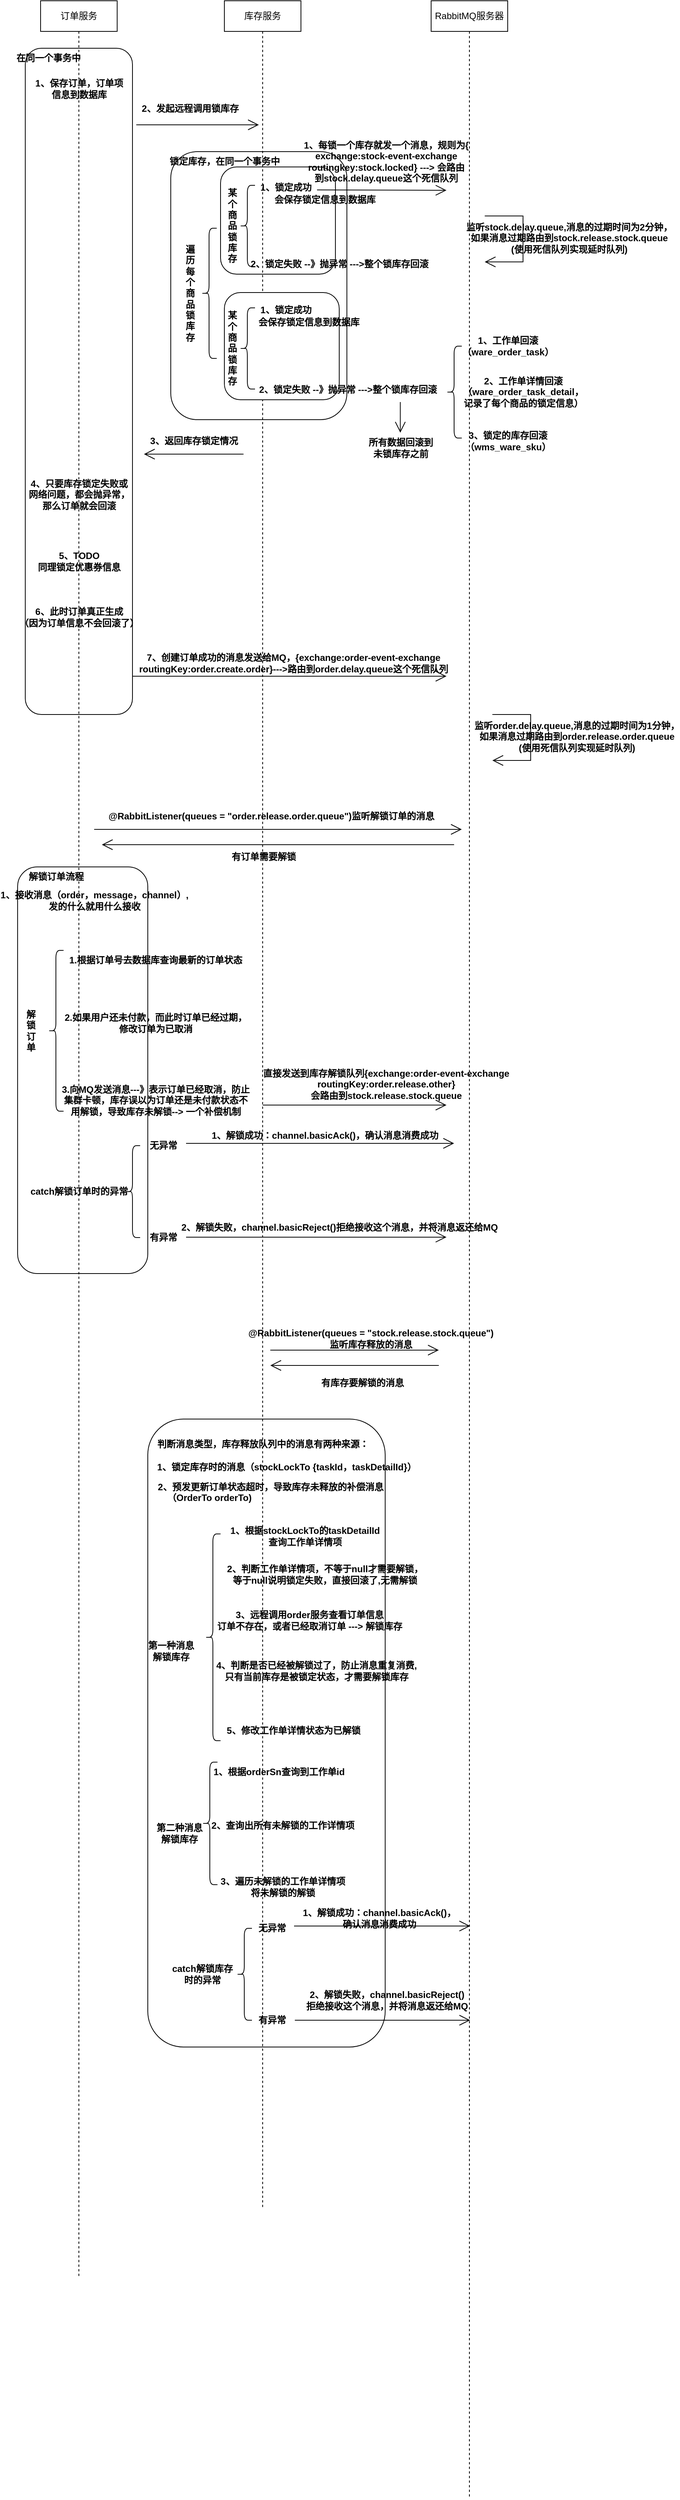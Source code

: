 <mxfile version="21.2.9" type="github">
  <diagram name="第 1 页" id="IzP1_a8ajI2uSlRTaGuz">
    <mxGraphModel dx="1137" dy="605" grid="1" gridSize="10" guides="1" tooltips="1" connect="1" arrows="1" fold="1" page="1" pageScale="1" pageWidth="827" pageHeight="1169" math="0" shadow="0">
      <root>
        <mxCell id="0" />
        <mxCell id="1" parent="0" />
        <mxCell id="Q5eoUhEOwIlLoj9b1k-v-94" value="" style="rounded=1;whiteSpace=wrap;html=1;" vertex="1" parent="1">
          <mxGeometry x="940" y="1890" width="310" height="820" as="geometry" />
        </mxCell>
        <mxCell id="Q5eoUhEOwIlLoj9b1k-v-68" value="" style="rounded=1;whiteSpace=wrap;html=1;" vertex="1" parent="1">
          <mxGeometry x="770" y="1169" width="170" height="531" as="geometry" />
        </mxCell>
        <mxCell id="Q5eoUhEOwIlLoj9b1k-v-37" value="" style="rounded=1;whiteSpace=wrap;html=1;" vertex="1" parent="1">
          <mxGeometry x="780" y="100" width="140" height="870" as="geometry" />
        </mxCell>
        <mxCell id="Q5eoUhEOwIlLoj9b1k-v-23" value="" style="rounded=1;whiteSpace=wrap;html=1;" vertex="1" parent="1">
          <mxGeometry x="970" y="235" width="230" height="350" as="geometry" />
        </mxCell>
        <mxCell id="Q5eoUhEOwIlLoj9b1k-v-10" value="" style="rounded=1;whiteSpace=wrap;html=1;" vertex="1" parent="1">
          <mxGeometry x="1035" y="255" width="150" height="140" as="geometry" />
        </mxCell>
        <mxCell id="Q5eoUhEOwIlLoj9b1k-v-1" value="RabbitMQ服务器" style="shape=umlLifeline;perimeter=lifelinePerimeter;whiteSpace=wrap;html=1;container=1;dropTarget=0;collapsible=0;recursiveResize=0;outlineConnect=0;portConstraint=eastwest;newEdgeStyle={&quot;edgeStyle&quot;:&quot;elbowEdgeStyle&quot;,&quot;elbow&quot;:&quot;vertical&quot;,&quot;curved&quot;:0,&quot;rounded&quot;:0};" vertex="1" parent="1">
          <mxGeometry x="1310" y="38" width="100" height="3262" as="geometry" />
        </mxCell>
        <mxCell id="Q5eoUhEOwIlLoj9b1k-v-2" value="库存服务" style="shape=umlLifeline;perimeter=lifelinePerimeter;whiteSpace=wrap;html=1;container=1;dropTarget=0;collapsible=0;recursiveResize=0;outlineConnect=0;portConstraint=eastwest;newEdgeStyle={&quot;edgeStyle&quot;:&quot;elbowEdgeStyle&quot;,&quot;elbow&quot;:&quot;vertical&quot;,&quot;curved&quot;:0,&quot;rounded&quot;:0};" vertex="1" parent="1">
          <mxGeometry x="1040" y="38" width="100" height="2882" as="geometry" />
        </mxCell>
        <mxCell id="Q5eoUhEOwIlLoj9b1k-v-3" value="订单服务" style="shape=umlLifeline;perimeter=lifelinePerimeter;whiteSpace=wrap;html=1;container=1;dropTarget=0;collapsible=0;recursiveResize=0;outlineConnect=0;portConstraint=eastwest;newEdgeStyle={&quot;edgeStyle&quot;:&quot;elbowEdgeStyle&quot;,&quot;elbow&quot;:&quot;vertical&quot;,&quot;curved&quot;:0,&quot;rounded&quot;:0};" vertex="1" parent="1">
          <mxGeometry x="800" y="38" width="100" height="2972" as="geometry" />
        </mxCell>
        <mxCell id="Q5eoUhEOwIlLoj9b1k-v-7" value="" style="endArrow=open;endFill=1;endSize=12;html=1;rounded=0;" edge="1" parent="1">
          <mxGeometry width="160" relative="1" as="geometry">
            <mxPoint x="1161" y="285" as="sourcePoint" />
            <mxPoint x="1330" y="285.5" as="targetPoint" />
          </mxGeometry>
        </mxCell>
        <mxCell id="Q5eoUhEOwIlLoj9b1k-v-9" value="1、每锁一个库存就发一个消息，规则为{&lt;br&gt;exchange:stock-event-exchange&lt;br&gt;&lt;span style=&quot;background-color: initial;&quot;&gt;routingkey:stock.locked&lt;/span&gt;} ---&amp;gt; 会路由&lt;br&gt;到stock.delay.queue这个死信队列" style="text;align=center;fontStyle=1;verticalAlign=middle;spacingLeft=3;spacingRight=3;strokeColor=none;rotatable=0;points=[[0,0.5],[1,0.5]];portConstraint=eastwest;html=1;" vertex="1" parent="1">
          <mxGeometry x="1211" y="221" width="80" height="54" as="geometry" />
        </mxCell>
        <mxCell id="Q5eoUhEOwIlLoj9b1k-v-14" value="某&lt;br&gt;个&lt;br&gt;商&lt;br&gt;品&lt;br&gt;锁&lt;br&gt;库&lt;br&gt;存" style="text;align=center;fontStyle=1;verticalAlign=middle;spacingLeft=3;spacingRight=3;strokeColor=none;rotatable=0;points=[[0,0.5],[1,0.5]];portConstraint=eastwest;html=1;" vertex="1" parent="1">
          <mxGeometry x="1010" y="319" width="80" height="26" as="geometry" />
        </mxCell>
        <mxCell id="Q5eoUhEOwIlLoj9b1k-v-15" value="" style="shape=curlyBracket;whiteSpace=wrap;html=1;rounded=1;labelPosition=left;verticalLabelPosition=middle;align=right;verticalAlign=middle;size=0.5;" vertex="1" parent="1">
          <mxGeometry x="1060" y="279" width="20" height="106" as="geometry" />
        </mxCell>
        <mxCell id="Q5eoUhEOwIlLoj9b1k-v-16" value="1、锁定成功" style="text;align=center;fontStyle=1;verticalAlign=middle;spacingLeft=3;spacingRight=3;strokeColor=none;rotatable=0;points=[[0,0.5],[1,0.5]];portConstraint=eastwest;html=1;" vertex="1" parent="1">
          <mxGeometry x="1080" y="269" width="80" height="26" as="geometry" />
        </mxCell>
        <mxCell id="Q5eoUhEOwIlLoj9b1k-v-17" value="2、锁定失败 --》抛异常 ---&amp;gt;整个锁库存回滚" style="text;align=center;fontStyle=1;verticalAlign=middle;spacingLeft=3;spacingRight=3;strokeColor=none;rotatable=0;points=[[0,0.5],[1,0.5]];portConstraint=eastwest;html=1;" vertex="1" parent="1">
          <mxGeometry x="1150" y="369" width="80" height="26" as="geometry" />
        </mxCell>
        <mxCell id="Q5eoUhEOwIlLoj9b1k-v-18" value="" style="rounded=1;whiteSpace=wrap;html=1;" vertex="1" parent="1">
          <mxGeometry x="1040" y="419" width="150" height="140" as="geometry" />
        </mxCell>
        <mxCell id="Q5eoUhEOwIlLoj9b1k-v-19" value="某&lt;br&gt;个&lt;br&gt;商&lt;br&gt;品&lt;br&gt;锁&lt;br&gt;库&lt;br&gt;存" style="text;align=center;fontStyle=1;verticalAlign=middle;spacingLeft=3;spacingRight=3;strokeColor=none;rotatable=0;points=[[0,0.5],[1,0.5]];portConstraint=eastwest;html=1;" vertex="1" parent="1">
          <mxGeometry x="1010" y="479" width="80" height="26" as="geometry" />
        </mxCell>
        <mxCell id="Q5eoUhEOwIlLoj9b1k-v-20" value="" style="shape=curlyBracket;whiteSpace=wrap;html=1;rounded=1;labelPosition=left;verticalLabelPosition=middle;align=right;verticalAlign=middle;size=0.5;" vertex="1" parent="1">
          <mxGeometry x="1060" y="439" width="20" height="106" as="geometry" />
        </mxCell>
        <mxCell id="Q5eoUhEOwIlLoj9b1k-v-21" value="1、锁定成功" style="text;align=center;fontStyle=1;verticalAlign=middle;spacingLeft=3;spacingRight=3;strokeColor=none;rotatable=0;points=[[0,0.5],[1,0.5]];portConstraint=eastwest;html=1;" vertex="1" parent="1">
          <mxGeometry x="1080" y="429" width="80" height="26" as="geometry" />
        </mxCell>
        <mxCell id="Q5eoUhEOwIlLoj9b1k-v-24" value="" style="shape=curlyBracket;whiteSpace=wrap;html=1;rounded=1;labelPosition=left;verticalLabelPosition=middle;align=right;verticalAlign=middle;" vertex="1" parent="1">
          <mxGeometry x="1010" y="335" width="20" height="170" as="geometry" />
        </mxCell>
        <mxCell id="Q5eoUhEOwIlLoj9b1k-v-25" value="遍&lt;br&gt;历&lt;br&gt;每&lt;br&gt;个&lt;br&gt;商&lt;br&gt;品&lt;br&gt;锁&lt;br&gt;库&lt;br&gt;存" style="text;align=center;fontStyle=1;verticalAlign=middle;spacingLeft=3;spacingRight=3;strokeColor=none;rotatable=0;points=[[0,0.5],[1,0.5]];portConstraint=eastwest;html=1;" vertex="1" parent="1">
          <mxGeometry x="955" y="407" width="80" height="26" as="geometry" />
        </mxCell>
        <mxCell id="Q5eoUhEOwIlLoj9b1k-v-26" value="2、锁定失败 --》抛异常 ---&amp;gt;整个锁库存回滚" style="text;align=center;fontStyle=1;verticalAlign=middle;spacingLeft=3;spacingRight=3;strokeColor=none;rotatable=0;points=[[0,0.5],[1,0.5]];portConstraint=eastwest;html=1;" vertex="1" parent="1">
          <mxGeometry x="1161" y="533" width="80" height="26" as="geometry" />
        </mxCell>
        <mxCell id="Q5eoUhEOwIlLoj9b1k-v-27" value="会保存锁定信息到数据库" style="text;align=center;fontStyle=1;verticalAlign=middle;spacingLeft=3;spacingRight=3;strokeColor=none;rotatable=0;points=[[0,0.5],[1,0.5]];portConstraint=eastwest;html=1;" vertex="1" parent="1">
          <mxGeometry x="1131" y="285" width="80" height="26" as="geometry" />
        </mxCell>
        <mxCell id="Q5eoUhEOwIlLoj9b1k-v-29" value="会保存锁定信息到数据库" style="text;align=center;fontStyle=1;verticalAlign=middle;spacingLeft=3;spacingRight=3;strokeColor=none;rotatable=0;points=[[0,0.5],[1,0.5]];portConstraint=eastwest;html=1;" vertex="1" parent="1">
          <mxGeometry x="1110" y="445" width="80" height="26" as="geometry" />
        </mxCell>
        <mxCell id="Q5eoUhEOwIlLoj9b1k-v-34" value="3、返回库存锁定情况" style="text;align=center;fontStyle=1;verticalAlign=middle;spacingLeft=3;spacingRight=3;strokeColor=none;rotatable=0;points=[[0,0.5],[1,0.5]];portConstraint=eastwest;html=1;" vertex="1" parent="1">
          <mxGeometry x="960" y="600" width="80" height="26" as="geometry" />
        </mxCell>
        <mxCell id="Q5eoUhEOwIlLoj9b1k-v-35" value="" style="endArrow=open;endFill=1;endSize=12;html=1;rounded=0;" edge="1" parent="1">
          <mxGeometry width="160" relative="1" as="geometry">
            <mxPoint x="1065" y="630" as="sourcePoint" />
            <mxPoint x="935" y="630" as="targetPoint" />
          </mxGeometry>
        </mxCell>
        <mxCell id="Q5eoUhEOwIlLoj9b1k-v-36" value="" style="endArrow=open;endFill=1;endSize=12;html=1;rounded=0;" edge="1" parent="1">
          <mxGeometry width="160" relative="1" as="geometry">
            <mxPoint x="925" y="200" as="sourcePoint" />
            <mxPoint x="1085" y="200" as="targetPoint" />
          </mxGeometry>
        </mxCell>
        <mxCell id="Q5eoUhEOwIlLoj9b1k-v-39" value="在同一个事务中" style="text;align=center;fontStyle=1;verticalAlign=middle;spacingLeft=3;spacingRight=3;strokeColor=none;rotatable=0;points=[[0,0.5],[1,0.5]];portConstraint=eastwest;html=1;" vertex="1" parent="1">
          <mxGeometry x="770" y="100" width="80" height="26" as="geometry" />
        </mxCell>
        <mxCell id="Q5eoUhEOwIlLoj9b1k-v-40" value="1、保存订单，订单项&lt;br&gt;信息到数据库" style="text;align=center;fontStyle=1;verticalAlign=middle;spacingLeft=3;spacingRight=3;strokeColor=none;rotatable=0;points=[[0,0.5],[1,0.5]];portConstraint=eastwest;html=1;" vertex="1" parent="1">
          <mxGeometry x="810" y="140" width="80" height="26" as="geometry" />
        </mxCell>
        <mxCell id="Q5eoUhEOwIlLoj9b1k-v-41" value="2、发起远程调用锁库存" style="text;align=center;fontStyle=1;verticalAlign=middle;spacingLeft=3;spacingRight=3;strokeColor=none;rotatable=0;points=[[0,0.5],[1,0.5]];portConstraint=eastwest;html=1;" vertex="1" parent="1">
          <mxGeometry x="955" y="166" width="80" height="26" as="geometry" />
        </mxCell>
        <mxCell id="Q5eoUhEOwIlLoj9b1k-v-42" value="锁定库存，在同一个事务中" style="text;align=center;fontStyle=1;verticalAlign=middle;spacingLeft=3;spacingRight=3;strokeColor=none;rotatable=0;points=[[0,0.5],[1,0.5]];portConstraint=eastwest;html=1;" vertex="1" parent="1">
          <mxGeometry x="1000" y="235" width="80" height="26" as="geometry" />
        </mxCell>
        <mxCell id="Q5eoUhEOwIlLoj9b1k-v-43" value="4、只要库存锁定失败或&lt;br&gt;网络问题，都会抛异常，&lt;br&gt;那么订单就会回滚" style="text;align=center;fontStyle=1;verticalAlign=middle;spacingLeft=3;spacingRight=3;strokeColor=none;rotatable=0;points=[[0,0.5],[1,0.5]];portConstraint=eastwest;html=1;" vertex="1" parent="1">
          <mxGeometry x="810" y="670" width="80" height="26" as="geometry" />
        </mxCell>
        <mxCell id="Q5eoUhEOwIlLoj9b1k-v-44" value="5、TODO &lt;br&gt;同理锁定优惠券信息" style="text;align=center;fontStyle=1;verticalAlign=middle;spacingLeft=3;spacingRight=3;strokeColor=none;rotatable=0;points=[[0,0.5],[1,0.5]];portConstraint=eastwest;html=1;" vertex="1" parent="1">
          <mxGeometry x="810" y="760" width="80" height="20" as="geometry" />
        </mxCell>
        <mxCell id="Q5eoUhEOwIlLoj9b1k-v-45" value="" style="shape=curlyBracket;whiteSpace=wrap;html=1;rounded=1;labelPosition=left;verticalLabelPosition=middle;align=right;verticalAlign=middle;" vertex="1" parent="1">
          <mxGeometry x="1330" y="489" width="20" height="120" as="geometry" />
        </mxCell>
        <mxCell id="Q5eoUhEOwIlLoj9b1k-v-46" value="1、工作单回滚&lt;br&gt;（ware_order_task）" style="text;align=center;fontStyle=1;verticalAlign=middle;spacingLeft=3;spacingRight=3;strokeColor=none;rotatable=0;points=[[0,0.5],[1,0.5]];portConstraint=eastwest;html=1;" vertex="1" parent="1">
          <mxGeometry x="1370" y="476" width="80" height="26" as="geometry" />
        </mxCell>
        <mxCell id="Q5eoUhEOwIlLoj9b1k-v-47" value="2、工作单详情回滚&lt;br&gt;（ware_order_task_detail，&lt;br&gt;记录了每个商品的锁定信息）" style="text;align=center;fontStyle=1;verticalAlign=middle;spacingLeft=3;spacingRight=3;strokeColor=none;rotatable=0;points=[[0,0.5],[1,0.5]];portConstraint=eastwest;html=1;" vertex="1" parent="1">
          <mxGeometry x="1390" y="536" width="80" height="26" as="geometry" />
        </mxCell>
        <mxCell id="Q5eoUhEOwIlLoj9b1k-v-48" value="3、锁定的库存回滚&lt;br&gt;（wms_ware_sku）" style="text;align=center;fontStyle=1;verticalAlign=middle;spacingLeft=3;spacingRight=3;strokeColor=none;rotatable=0;points=[[0,0.5],[1,0.5]];portConstraint=eastwest;html=1;" vertex="1" parent="1">
          <mxGeometry x="1370" y="600" width="80" height="26" as="geometry" />
        </mxCell>
        <mxCell id="Q5eoUhEOwIlLoj9b1k-v-49" value="" style="endArrow=open;endFill=1;endSize=12;html=1;rounded=0;" edge="1" parent="1">
          <mxGeometry width="160" relative="1" as="geometry">
            <mxPoint x="1269.75" y="562" as="sourcePoint" />
            <mxPoint x="1269.75" y="602" as="targetPoint" />
            <Array as="points">
              <mxPoint x="1269.75" y="582" />
            </Array>
          </mxGeometry>
        </mxCell>
        <mxCell id="Q5eoUhEOwIlLoj9b1k-v-50" value="所有数据回滚到&lt;br&gt;未锁库存之前" style="text;align=center;fontStyle=1;verticalAlign=middle;spacingLeft=3;spacingRight=3;strokeColor=none;rotatable=0;points=[[0,0.5],[1,0.5]];portConstraint=eastwest;html=1;" vertex="1" parent="1">
          <mxGeometry x="1230" y="609" width="80" height="26" as="geometry" />
        </mxCell>
        <mxCell id="Q5eoUhEOwIlLoj9b1k-v-51" value="6、此时订单真正生成&lt;br&gt;（因为订单信息不会回滚了）" style="text;align=center;fontStyle=1;verticalAlign=middle;spacingLeft=3;spacingRight=3;strokeColor=none;rotatable=0;points=[[0,0.5],[1,0.5]];portConstraint=eastwest;html=1;" vertex="1" parent="1">
          <mxGeometry x="810" y="830" width="80" height="26" as="geometry" />
        </mxCell>
        <mxCell id="Q5eoUhEOwIlLoj9b1k-v-52" value="" style="endArrow=open;endFill=1;endSize=12;html=1;rounded=0;" edge="1" parent="1">
          <mxGeometry width="160" relative="1" as="geometry">
            <mxPoint x="920" y="920" as="sourcePoint" />
            <mxPoint x="1330" y="920" as="targetPoint" />
          </mxGeometry>
        </mxCell>
        <mxCell id="Q5eoUhEOwIlLoj9b1k-v-53" value="7、创建订单成功的消息发送给MQ，{exchange:order-event-exchange&lt;br&gt;&lt;span style=&quot;background-color: initial;&quot;&gt;routingKey:order.create.order&lt;/span&gt;}---&amp;gt;路由到order.delay.queue这个死信队列" style="text;align=center;fontStyle=1;verticalAlign=middle;spacingLeft=3;spacingRight=3;strokeColor=none;rotatable=0;points=[[0,0.5],[1,0.5]];portConstraint=eastwest;html=1;" vertex="1" parent="1">
          <mxGeometry x="1090" y="890" width="80" height="26" as="geometry" />
        </mxCell>
        <mxCell id="Q5eoUhEOwIlLoj9b1k-v-54" value="" style="endArrow=open;endFill=1;endSize=12;html=1;rounded=0;" edge="1" parent="1">
          <mxGeometry width="160" relative="1" as="geometry">
            <mxPoint x="1380" y="319" as="sourcePoint" />
            <mxPoint x="1380" y="379" as="targetPoint" />
            <Array as="points">
              <mxPoint x="1430" y="319" />
              <mxPoint x="1430" y="379" />
            </Array>
          </mxGeometry>
        </mxCell>
        <mxCell id="Q5eoUhEOwIlLoj9b1k-v-56" value="监听stock.delay.queue,消息的过期时间为2分钟，&lt;br&gt;如果消息过期路由到stock.release.stock.queue&lt;br&gt;(使用死信队列实现延时队列)" style="text;align=center;fontStyle=1;verticalAlign=middle;spacingLeft=3;spacingRight=3;strokeColor=none;rotatable=0;points=[[0,0.5],[1,0.5]];portConstraint=eastwest;html=1;" vertex="1" parent="1">
          <mxGeometry x="1450" y="335" width="80" height="26" as="geometry" />
        </mxCell>
        <mxCell id="Q5eoUhEOwIlLoj9b1k-v-57" value="" style="endArrow=open;endFill=1;endSize=12;html=1;rounded=0;" edge="1" parent="1">
          <mxGeometry width="160" relative="1" as="geometry">
            <mxPoint x="1390" y="970" as="sourcePoint" />
            <mxPoint x="1390" y="1030" as="targetPoint" />
            <Array as="points">
              <mxPoint x="1440" y="970" />
              <mxPoint x="1440" y="1030" />
            </Array>
          </mxGeometry>
        </mxCell>
        <mxCell id="Q5eoUhEOwIlLoj9b1k-v-58" value="监听order.delay.queue,消息的过期时间为1分钟，&lt;br&gt;如果消息过期路由到order.release.order.queue&lt;br&gt;(使用死信队列实现延时队列)" style="text;align=center;fontStyle=1;verticalAlign=middle;spacingLeft=3;spacingRight=3;strokeColor=none;rotatable=0;points=[[0,0.5],[1,0.5]];portConstraint=eastwest;html=1;" vertex="1" parent="1">
          <mxGeometry x="1460" y="986" width="80" height="26" as="geometry" />
        </mxCell>
        <mxCell id="Q5eoUhEOwIlLoj9b1k-v-60" value="" style="endArrow=open;endFill=1;endSize=12;html=1;rounded=0;" edge="1" parent="1">
          <mxGeometry width="160" relative="1" as="geometry">
            <mxPoint x="1100" y="1800" as="sourcePoint" />
            <mxPoint x="1320" y="1800" as="targetPoint" />
          </mxGeometry>
        </mxCell>
        <mxCell id="Q5eoUhEOwIlLoj9b1k-v-61" value="@RabbitListener(queues = &quot;stock.release.stock.queue&quot;)&lt;br&gt;监听库存释放的消息" style="text;align=center;fontStyle=1;verticalAlign=middle;spacingLeft=3;spacingRight=3;strokeColor=none;rotatable=0;points=[[0,0.5],[1,0.5]];portConstraint=eastwest;html=1;" vertex="1" parent="1">
          <mxGeometry x="1191" y="1770" width="79" height="30" as="geometry" />
        </mxCell>
        <mxCell id="Q5eoUhEOwIlLoj9b1k-v-64" value="" style="endArrow=open;endFill=1;endSize=12;html=1;rounded=0;" edge="1" parent="1">
          <mxGeometry width="160" relative="1" as="geometry">
            <mxPoint x="870" y="1120" as="sourcePoint" />
            <mxPoint x="1350" y="1120" as="targetPoint" />
          </mxGeometry>
        </mxCell>
        <mxCell id="Q5eoUhEOwIlLoj9b1k-v-65" value="@RabbitListener(queues = &quot;order.release.order.queue&quot;)监听解锁订单的消息" style="text;align=center;fontStyle=1;verticalAlign=middle;spacingLeft=3;spacingRight=3;strokeColor=none;rotatable=0;points=[[0,0.5],[1,0.5]];portConstraint=eastwest;html=1;" vertex="1" parent="1">
          <mxGeometry x="1061" y="1090" width="80" height="26" as="geometry" />
        </mxCell>
        <mxCell id="Q5eoUhEOwIlLoj9b1k-v-66" value="" style="endArrow=open;endFill=1;endSize=12;html=1;rounded=0;" edge="1" parent="1">
          <mxGeometry width="160" relative="1" as="geometry">
            <mxPoint x="1340" y="1140" as="sourcePoint" />
            <mxPoint x="880" y="1140" as="targetPoint" />
          </mxGeometry>
        </mxCell>
        <mxCell id="Q5eoUhEOwIlLoj9b1k-v-67" value="有订单需要解锁" style="text;align=center;fontStyle=1;verticalAlign=middle;spacingLeft=3;spacingRight=3;strokeColor=none;rotatable=0;points=[[0,0.5],[1,0.5]];portConstraint=eastwest;html=1;" vertex="1" parent="1">
          <mxGeometry x="1051" y="1143" width="80" height="26" as="geometry" />
        </mxCell>
        <mxCell id="Q5eoUhEOwIlLoj9b1k-v-70" value="1、接收消息（order，message，channel&lt;span style=&quot;background-color: initial;&quot;&gt;）,&lt;br&gt;发的什么就用什么接收&lt;/span&gt;" style="text;align=center;fontStyle=1;verticalAlign=middle;spacingLeft=3;spacingRight=3;strokeColor=none;rotatable=0;points=[[0,0.5],[1,0.5]];portConstraint=eastwest;html=1;" vertex="1" parent="1">
          <mxGeometry x="830" y="1200" width="80" height="26" as="geometry" />
        </mxCell>
        <mxCell id="Q5eoUhEOwIlLoj9b1k-v-71" value="解&lt;br&gt;锁&lt;br&gt;订&lt;br&gt;单" style="text;align=center;fontStyle=1;verticalAlign=middle;spacingLeft=3;spacingRight=3;strokeColor=none;rotatable=0;points=[[0,0.5],[1,0.5]];portConstraint=eastwest;html=1;" vertex="1" parent="1">
          <mxGeometry x="747" y="1370" width="80" height="26" as="geometry" />
        </mxCell>
        <mxCell id="Q5eoUhEOwIlLoj9b1k-v-72" value="" style="shape=curlyBracket;whiteSpace=wrap;html=1;rounded=1;labelPosition=left;verticalLabelPosition=middle;align=right;verticalAlign=middle;" vertex="1" parent="1">
          <mxGeometry x="810" y="1278" width="20" height="210" as="geometry" />
        </mxCell>
        <mxCell id="Q5eoUhEOwIlLoj9b1k-v-74" value="2、解锁失败，channel.basicReject()拒绝接收这个消息，并将消息返还给MQ" style="text;align=center;fontStyle=1;verticalAlign=middle;spacingLeft=3;spacingRight=3;strokeColor=none;rotatable=0;points=[[0,0.5],[1,0.5]];portConstraint=eastwest;html=1;" vertex="1" parent="1">
          <mxGeometry x="1150" y="1627" width="80" height="26" as="geometry" />
        </mxCell>
        <mxCell id="Q5eoUhEOwIlLoj9b1k-v-75" value="1、解锁成功：channel.basicAck()，确认消息消费成功" style="text;align=center;fontStyle=1;verticalAlign=middle;spacingLeft=3;spacingRight=3;strokeColor=none;rotatable=0;points=[[0,0.5],[1,0.5]];portConstraint=eastwest;html=1;" vertex="1" parent="1">
          <mxGeometry x="1131" y="1507" width="80" height="26" as="geometry" />
        </mxCell>
        <mxCell id="Q5eoUhEOwIlLoj9b1k-v-78" value="解锁订单流程" style="text;align=center;fontStyle=1;verticalAlign=middle;spacingLeft=3;spacingRight=3;strokeColor=none;rotatable=0;points=[[0,0.5],[1,0.5]];portConstraint=eastwest;html=1;" vertex="1" parent="1">
          <mxGeometry x="780" y="1169" width="80" height="26" as="geometry" />
        </mxCell>
        <mxCell id="Q5eoUhEOwIlLoj9b1k-v-79" value="1.根据订单号去数据库查询最新的订单状态" style="text;align=center;fontStyle=1;verticalAlign=middle;spacingLeft=3;spacingRight=3;strokeColor=none;rotatable=0;points=[[0,0.5],[1,0.5]];portConstraint=eastwest;html=1;" vertex="1" parent="1">
          <mxGeometry x="910" y="1278" width="80" height="26" as="geometry" />
        </mxCell>
        <mxCell id="Q5eoUhEOwIlLoj9b1k-v-80" value="2.如果用户还未付款，而此时订单已经过期，&lt;br&gt;修改订单为已取消" style="text;align=center;fontStyle=1;verticalAlign=middle;spacingLeft=3;spacingRight=3;strokeColor=none;rotatable=0;points=[[0,0.5],[1,0.5]];portConstraint=eastwest;html=1;" vertex="1" parent="1">
          <mxGeometry x="910" y="1360" width="80" height="26" as="geometry" />
        </mxCell>
        <mxCell id="Q5eoUhEOwIlLoj9b1k-v-81" value="3.向MQ发送消息---》表示订单已经取消，防止&lt;br&gt;集群卡顿，库存误以为订单还是未付款状态不&lt;br&gt;用解锁，导致库存未解锁--&amp;gt; 一个补偿机制" style="text;align=center;fontStyle=1;verticalAlign=middle;spacingLeft=3;spacingRight=3;strokeColor=none;rotatable=0;points=[[0,0.5],[1,0.5]];portConstraint=eastwest;html=1;" vertex="1" parent="1">
          <mxGeometry x="910" y="1461" width="80" height="26" as="geometry" />
        </mxCell>
        <mxCell id="Q5eoUhEOwIlLoj9b1k-v-82" value="" style="endArrow=open;endFill=1;endSize=12;html=1;rounded=0;" edge="1" parent="1">
          <mxGeometry width="160" relative="1" as="geometry">
            <mxPoint x="1090" y="1480" as="sourcePoint" />
            <mxPoint x="1330" y="1480" as="targetPoint" />
          </mxGeometry>
        </mxCell>
        <mxCell id="Q5eoUhEOwIlLoj9b1k-v-83" value="直接发送到库存解锁队列{exchange:order-event-exchange&lt;br&gt;&lt;span style=&quot;background-color: initial;&quot;&gt;routingKey:order.release.other&lt;/span&gt;}&lt;br&gt;会路由到stock.release.stock.queue" style="text;align=center;fontStyle=1;verticalAlign=middle;spacingLeft=3;spacingRight=3;strokeColor=none;rotatable=0;points=[[0,0.5],[1,0.5]];portConstraint=eastwest;html=1;" vertex="1" parent="1">
          <mxGeometry x="1211" y="1440" width="80" height="26" as="geometry" />
        </mxCell>
        <mxCell id="Q5eoUhEOwIlLoj9b1k-v-85" value="catch解锁订单时的异常" style="text;align=center;fontStyle=1;verticalAlign=middle;spacingLeft=3;spacingRight=3;strokeColor=none;rotatable=0;points=[[0,0.5],[1,0.5]];portConstraint=eastwest;html=1;" vertex="1" parent="1">
          <mxGeometry x="810" y="1580" width="80" height="26" as="geometry" />
        </mxCell>
        <mxCell id="Q5eoUhEOwIlLoj9b1k-v-86" value="" style="shape=curlyBracket;whiteSpace=wrap;html=1;rounded=1;labelPosition=left;verticalLabelPosition=middle;align=right;verticalAlign=middle;" vertex="1" parent="1">
          <mxGeometry x="910" y="1533" width="20" height="120" as="geometry" />
        </mxCell>
        <mxCell id="Q5eoUhEOwIlLoj9b1k-v-87" value="无异常" style="text;align=center;fontStyle=1;verticalAlign=middle;spacingLeft=3;spacingRight=3;strokeColor=none;rotatable=0;points=[[0,0.5],[1,0.5]];portConstraint=eastwest;html=1;" vertex="1" parent="1">
          <mxGeometry x="920" y="1520" width="80" height="26" as="geometry" />
        </mxCell>
        <mxCell id="Q5eoUhEOwIlLoj9b1k-v-88" value="" style="endArrow=open;endFill=1;endSize=12;html=1;rounded=0;" edge="1" parent="1">
          <mxGeometry width="160" relative="1" as="geometry">
            <mxPoint x="990" y="1530" as="sourcePoint" />
            <mxPoint x="1340" y="1530" as="targetPoint" />
          </mxGeometry>
        </mxCell>
        <mxCell id="Q5eoUhEOwIlLoj9b1k-v-89" value="有异常" style="text;align=center;fontStyle=1;verticalAlign=middle;spacingLeft=3;spacingRight=3;strokeColor=none;rotatable=0;points=[[0,0.5],[1,0.5]];portConstraint=eastwest;html=1;" vertex="1" parent="1">
          <mxGeometry x="920" y="1640" width="80" height="26" as="geometry" />
        </mxCell>
        <mxCell id="Q5eoUhEOwIlLoj9b1k-v-90" value="" style="endArrow=open;endFill=1;endSize=12;html=1;rounded=0;" edge="1" parent="1">
          <mxGeometry width="160" relative="1" as="geometry">
            <mxPoint x="990" y="1652.47" as="sourcePoint" />
            <mxPoint x="1330" y="1652.47" as="targetPoint" />
          </mxGeometry>
        </mxCell>
        <mxCell id="Q5eoUhEOwIlLoj9b1k-v-91" value="" style="endArrow=open;endFill=1;endSize=12;html=1;rounded=0;" edge="1" parent="1">
          <mxGeometry width="160" relative="1" as="geometry">
            <mxPoint x="1320" y="1820" as="sourcePoint" />
            <mxPoint x="1100" y="1820" as="targetPoint" />
          </mxGeometry>
        </mxCell>
        <mxCell id="Q5eoUhEOwIlLoj9b1k-v-93" value="有库存要解锁的消息" style="text;align=center;fontStyle=1;verticalAlign=middle;spacingLeft=3;spacingRight=3;strokeColor=none;rotatable=0;points=[[0,0.5],[1,0.5]];portConstraint=eastwest;html=1;" vertex="1" parent="1">
          <mxGeometry x="1180" y="1830" width="80" height="26" as="geometry" />
        </mxCell>
        <mxCell id="Q5eoUhEOwIlLoj9b1k-v-96" value="判断消息类型，库存释放队列中的消息有两种来源：" style="text;align=center;fontStyle=1;verticalAlign=middle;spacingLeft=3;spacingRight=3;strokeColor=none;rotatable=0;points=[[0,0.5],[1,0.5]];portConstraint=eastwest;html=1;" vertex="1" parent="1">
          <mxGeometry x="1050" y="1910" width="80" height="26" as="geometry" />
        </mxCell>
        <mxCell id="Q5eoUhEOwIlLoj9b1k-v-97" value="1、锁定库存时的消息（stockLockTo {taskId，taskDetailId&lt;span style=&quot;background-color: initial;&quot;&gt;}&lt;/span&gt;&lt;span style=&quot;background-color: initial;&quot;&gt;）&lt;/span&gt;" style="text;align=center;fontStyle=1;verticalAlign=middle;spacingLeft=3;spacingRight=3;strokeColor=none;rotatable=0;points=[[0,0.5],[1,0.5]];portConstraint=eastwest;html=1;" vertex="1" parent="1">
          <mxGeometry x="1081" y="1940" width="80" height="26" as="geometry" />
        </mxCell>
        <mxCell id="Q5eoUhEOwIlLoj9b1k-v-98" value="2、预发更新订单状态超时，导致库存未释放的补偿消息" style="text;align=center;fontStyle=1;verticalAlign=middle;spacingLeft=3;spacingRight=3;strokeColor=none;rotatable=0;points=[[0,0.5],[1,0.5]];portConstraint=eastwest;html=1;" vertex="1" parent="1">
          <mxGeometry x="1060" y="1966" width="80" height="26" as="geometry" />
        </mxCell>
        <mxCell id="Q5eoUhEOwIlLoj9b1k-v-99" value="（OrderTo orderTo)" style="text;align=center;fontStyle=1;verticalAlign=middle;spacingLeft=3;spacingRight=3;strokeColor=none;rotatable=0;points=[[0,0.5],[1,0.5]];portConstraint=eastwest;html=1;" vertex="1" parent="1">
          <mxGeometry x="980" y="1980" width="80" height="26" as="geometry" />
        </mxCell>
        <mxCell id="Q5eoUhEOwIlLoj9b1k-v-100" style="edgeStyle=orthogonalEdgeStyle;rounded=0;orthogonalLoop=1;jettySize=auto;html=1;exitX=1;exitY=0.5;exitDx=0;exitDy=0;" edge="1" parent="1" source="Q5eoUhEOwIlLoj9b1k-v-99" target="Q5eoUhEOwIlLoj9b1k-v-99">
          <mxGeometry relative="1" as="geometry" />
        </mxCell>
        <mxCell id="Q5eoUhEOwIlLoj9b1k-v-101" value="第一种消息&lt;br&gt;解锁库存" style="text;align=center;fontStyle=1;verticalAlign=middle;spacingLeft=3;spacingRight=3;strokeColor=none;rotatable=0;points=[[0,0.5],[1,0.5]];portConstraint=eastwest;html=1;" vertex="1" parent="1">
          <mxGeometry x="930" y="2180" width="80" height="26" as="geometry" />
        </mxCell>
        <mxCell id="Q5eoUhEOwIlLoj9b1k-v-102" value="" style="shape=curlyBracket;whiteSpace=wrap;html=1;rounded=1;labelPosition=left;verticalLabelPosition=middle;align=right;verticalAlign=middle;" vertex="1" parent="1">
          <mxGeometry x="1015" y="2040" width="20" height="270" as="geometry" />
        </mxCell>
        <mxCell id="Q5eoUhEOwIlLoj9b1k-v-106" value="1、根据stockLockTo的taskDetailId&lt;br&gt;查询工作单详情项" style="text;align=center;fontStyle=1;verticalAlign=middle;spacingLeft=3;spacingRight=3;strokeColor=none;rotatable=0;points=[[0,0.5],[1,0.5]];portConstraint=eastwest;html=1;" vertex="1" parent="1">
          <mxGeometry x="1105" y="2030" width="80" height="26" as="geometry" />
        </mxCell>
        <mxCell id="Q5eoUhEOwIlLoj9b1k-v-107" value="2、判断工作单详情项，不等于null才需要解锁，&lt;br&gt;等于null说明锁定失败，直接回滚了,无需解锁" style="text;align=center;fontStyle=1;verticalAlign=middle;spacingLeft=3;spacingRight=3;strokeColor=none;rotatable=0;points=[[0,0.5],[1,0.5]];portConstraint=eastwest;html=1;" vertex="1" parent="1">
          <mxGeometry x="1131" y="2080" width="80" height="26" as="geometry" />
        </mxCell>
        <mxCell id="Q5eoUhEOwIlLoj9b1k-v-110" value="3、远程调用order服务查看订单信息&lt;div&gt;订单不存在，或者已经取消订单 ---&amp;gt; 解锁库存&lt;/div&gt;" style="text;align=center;fontStyle=1;verticalAlign=middle;spacingLeft=3;spacingRight=3;strokeColor=none;rotatable=0;points=[[0,0.5],[1,0.5]];portConstraint=eastwest;html=1;" vertex="1" parent="1">
          <mxGeometry x="1111" y="2140" width="80" height="26" as="geometry" />
        </mxCell>
        <mxCell id="Q5eoUhEOwIlLoj9b1k-v-111" value="4、判断是否已经被解锁过了，防止消息重复消费,&lt;br&gt;只有当前库存是被锁定状态，才需要解锁库存" style="text;align=center;fontStyle=1;verticalAlign=middle;spacingLeft=3;spacingRight=3;strokeColor=none;rotatable=0;points=[[0,0.5],[1,0.5]];portConstraint=eastwest;html=1;" vertex="1" parent="1">
          <mxGeometry x="1120" y="2206" width="80" height="26" as="geometry" />
        </mxCell>
        <mxCell id="Q5eoUhEOwIlLoj9b1k-v-112" value="5、修改工作单详情状态为已解锁" style="text;align=center;fontStyle=1;verticalAlign=middle;spacingLeft=3;spacingRight=3;strokeColor=none;rotatable=0;points=[[0,0.5],[1,0.5]];portConstraint=eastwest;html=1;" vertex="1" parent="1">
          <mxGeometry x="1090" y="2284" width="80" height="26" as="geometry" />
        </mxCell>
        <mxCell id="Q5eoUhEOwIlLoj9b1k-v-113" value="第二种消息&lt;br&gt;解锁库存" style="text;align=center;fontStyle=1;verticalAlign=middle;spacingLeft=3;spacingRight=3;strokeColor=none;rotatable=0;points=[[0,0.5],[1,0.5]];portConstraint=eastwest;html=1;" vertex="1" parent="1">
          <mxGeometry x="941" y="2418" width="80" height="26" as="geometry" />
        </mxCell>
        <mxCell id="Q5eoUhEOwIlLoj9b1k-v-114" value="" style="shape=curlyBracket;whiteSpace=wrap;html=1;rounded=1;labelPosition=left;verticalLabelPosition=middle;align=right;verticalAlign=middle;" vertex="1" parent="1">
          <mxGeometry x="1011" y="2338" width="20" height="160" as="geometry" />
        </mxCell>
        <mxCell id="Q5eoUhEOwIlLoj9b1k-v-115" value="1、根据orderSn查询到工作单id" style="text;align=center;fontStyle=1;verticalAlign=middle;spacingLeft=3;spacingRight=3;strokeColor=none;rotatable=0;points=[[0,0.5],[1,0.5]];portConstraint=eastwest;html=1;" vertex="1" parent="1">
          <mxGeometry x="1071" y="2338" width="80" height="26" as="geometry" />
        </mxCell>
        <mxCell id="Q5eoUhEOwIlLoj9b1k-v-116" value="2、查询出所有未解锁的工作详情项" style="text;align=center;fontStyle=1;verticalAlign=middle;spacingLeft=3;spacingRight=3;strokeColor=none;rotatable=0;points=[[0,0.5],[1,0.5]];portConstraint=eastwest;html=1;" vertex="1" parent="1">
          <mxGeometry x="1076" y="2408" width="80" height="26" as="geometry" />
        </mxCell>
        <mxCell id="Q5eoUhEOwIlLoj9b1k-v-117" value="3、遍历未解锁的工作单详情项&lt;br&gt;将未解锁的解锁" style="text;align=center;fontStyle=1;verticalAlign=middle;spacingLeft=3;spacingRight=3;strokeColor=none;rotatable=0;points=[[0,0.5],[1,0.5]];portConstraint=eastwest;html=1;" vertex="1" parent="1">
          <mxGeometry x="1076" y="2488" width="80" height="26" as="geometry" />
        </mxCell>
        <mxCell id="Q5eoUhEOwIlLoj9b1k-v-134" value="2、解锁失败，channel.basicReject()&lt;br&gt;拒绝接收这个消息，并将消息返还给MQ" style="text;align=center;fontStyle=1;verticalAlign=middle;spacingLeft=3;spacingRight=3;strokeColor=none;rotatable=0;points=[[0,0.5],[1,0.5]];portConstraint=eastwest;html=1;" vertex="1" parent="1">
          <mxGeometry x="1212" y="2636" width="80" height="26" as="geometry" />
        </mxCell>
        <mxCell id="Q5eoUhEOwIlLoj9b1k-v-135" value="1、解锁成功：channel.basicAck()，&lt;br&gt;确认消息消费成功" style="text;align=center;fontStyle=1;verticalAlign=middle;spacingLeft=3;spacingRight=3;strokeColor=none;rotatable=0;points=[[0,0.5],[1,0.5]];portConstraint=eastwest;html=1;" vertex="1" parent="1">
          <mxGeometry x="1202" y="2529" width="80" height="26" as="geometry" />
        </mxCell>
        <mxCell id="Q5eoUhEOwIlLoj9b1k-v-136" value="catch解锁库存&lt;br&gt;时的异常" style="text;align=center;fontStyle=1;verticalAlign=middle;spacingLeft=3;spacingRight=3;strokeColor=none;rotatable=0;points=[[0,0.5],[1,0.5]];portConstraint=eastwest;html=1;" vertex="1" parent="1">
          <mxGeometry x="971" y="2602" width="80" height="26" as="geometry" />
        </mxCell>
        <mxCell id="Q5eoUhEOwIlLoj9b1k-v-137" value="" style="shape=curlyBracket;whiteSpace=wrap;html=1;rounded=1;labelPosition=left;verticalLabelPosition=middle;align=right;verticalAlign=middle;" vertex="1" parent="1">
          <mxGeometry x="1056" y="2555" width="20" height="120" as="geometry" />
        </mxCell>
        <mxCell id="Q5eoUhEOwIlLoj9b1k-v-138" value="无异常" style="text;align=center;fontStyle=1;verticalAlign=middle;spacingLeft=3;spacingRight=3;strokeColor=none;rotatable=0;points=[[0,0.5],[1,0.5]];portConstraint=eastwest;html=1;" vertex="1" parent="1">
          <mxGeometry x="1062" y="2542" width="80" height="26" as="geometry" />
        </mxCell>
        <mxCell id="Q5eoUhEOwIlLoj9b1k-v-139" value="" style="endArrow=open;endFill=1;endSize=12;html=1;rounded=0;" edge="1" parent="1">
          <mxGeometry width="160" relative="1" as="geometry">
            <mxPoint x="1131" y="2552" as="sourcePoint" />
            <mxPoint x="1361" y="2552" as="targetPoint" />
          </mxGeometry>
        </mxCell>
        <mxCell id="Q5eoUhEOwIlLoj9b1k-v-140" value="有异常" style="text;align=center;fontStyle=1;verticalAlign=middle;spacingLeft=3;spacingRight=3;strokeColor=none;rotatable=0;points=[[0,0.5],[1,0.5]];portConstraint=eastwest;html=1;" vertex="1" parent="1">
          <mxGeometry x="1062" y="2662" width="80" height="26" as="geometry" />
        </mxCell>
        <mxCell id="Q5eoUhEOwIlLoj9b1k-v-141" value="" style="endArrow=open;endFill=1;endSize=12;html=1;rounded=0;" edge="1" parent="1">
          <mxGeometry width="160" relative="1" as="geometry">
            <mxPoint x="1132" y="2675.0" as="sourcePoint" />
            <mxPoint x="1361" y="2675" as="targetPoint" />
          </mxGeometry>
        </mxCell>
      </root>
    </mxGraphModel>
  </diagram>
</mxfile>
